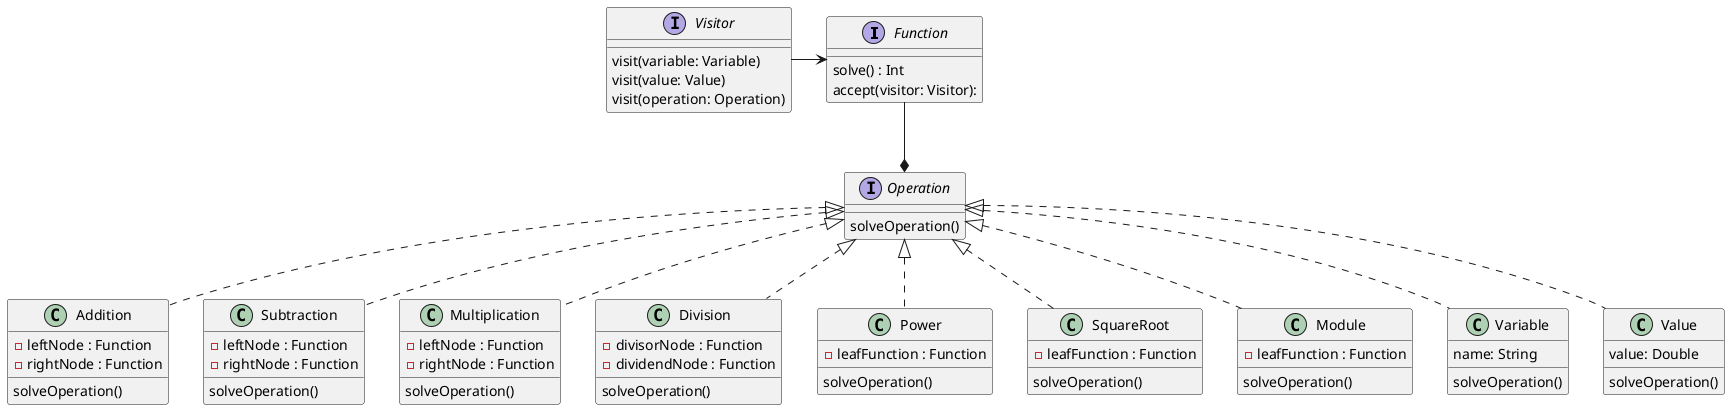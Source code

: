 @startuml

interface Function{
    solve() : Int
    accept(visitor: Visitor):
}


interface Operation {
    solveOperation()
}

class Addition implements Operation{
    solveOperation()
    - leftNode : Function
    - rightNode : Function
}
class Subtraction implements Operation{
    solveOperation()
    - leftNode : Function
    - rightNode : Function
}
class Multiplication implements Operation{
    solveOperation()
    - leftNode : Function
    - rightNode : Function
}
class Division implements Operation {
    solveOperation()
    - divisorNode : Function
    - dividendNode : Function
}
class Power implements Operation {
    solveOperation()
    - leafFunction : Function
}
class SquareRoot implements Operation{
    solveOperation()
    - leafFunction : Function
}
class Module implements Operation{
    solveOperation()
    - leafFunction : Function
}
class Variable implements Operation{
    name: String
    solveOperation()
}

class Value implements Operation{
    value: Double
    solveOperation()
}

interface Visitor{
    visit(variable: Variable)
    visit(value: Value)
    visit(operation: Operation)
}

'A function is made of some operations, like sum, subs, multiplication ...'
Function --* Operation

Visitor -> Function
@enduml